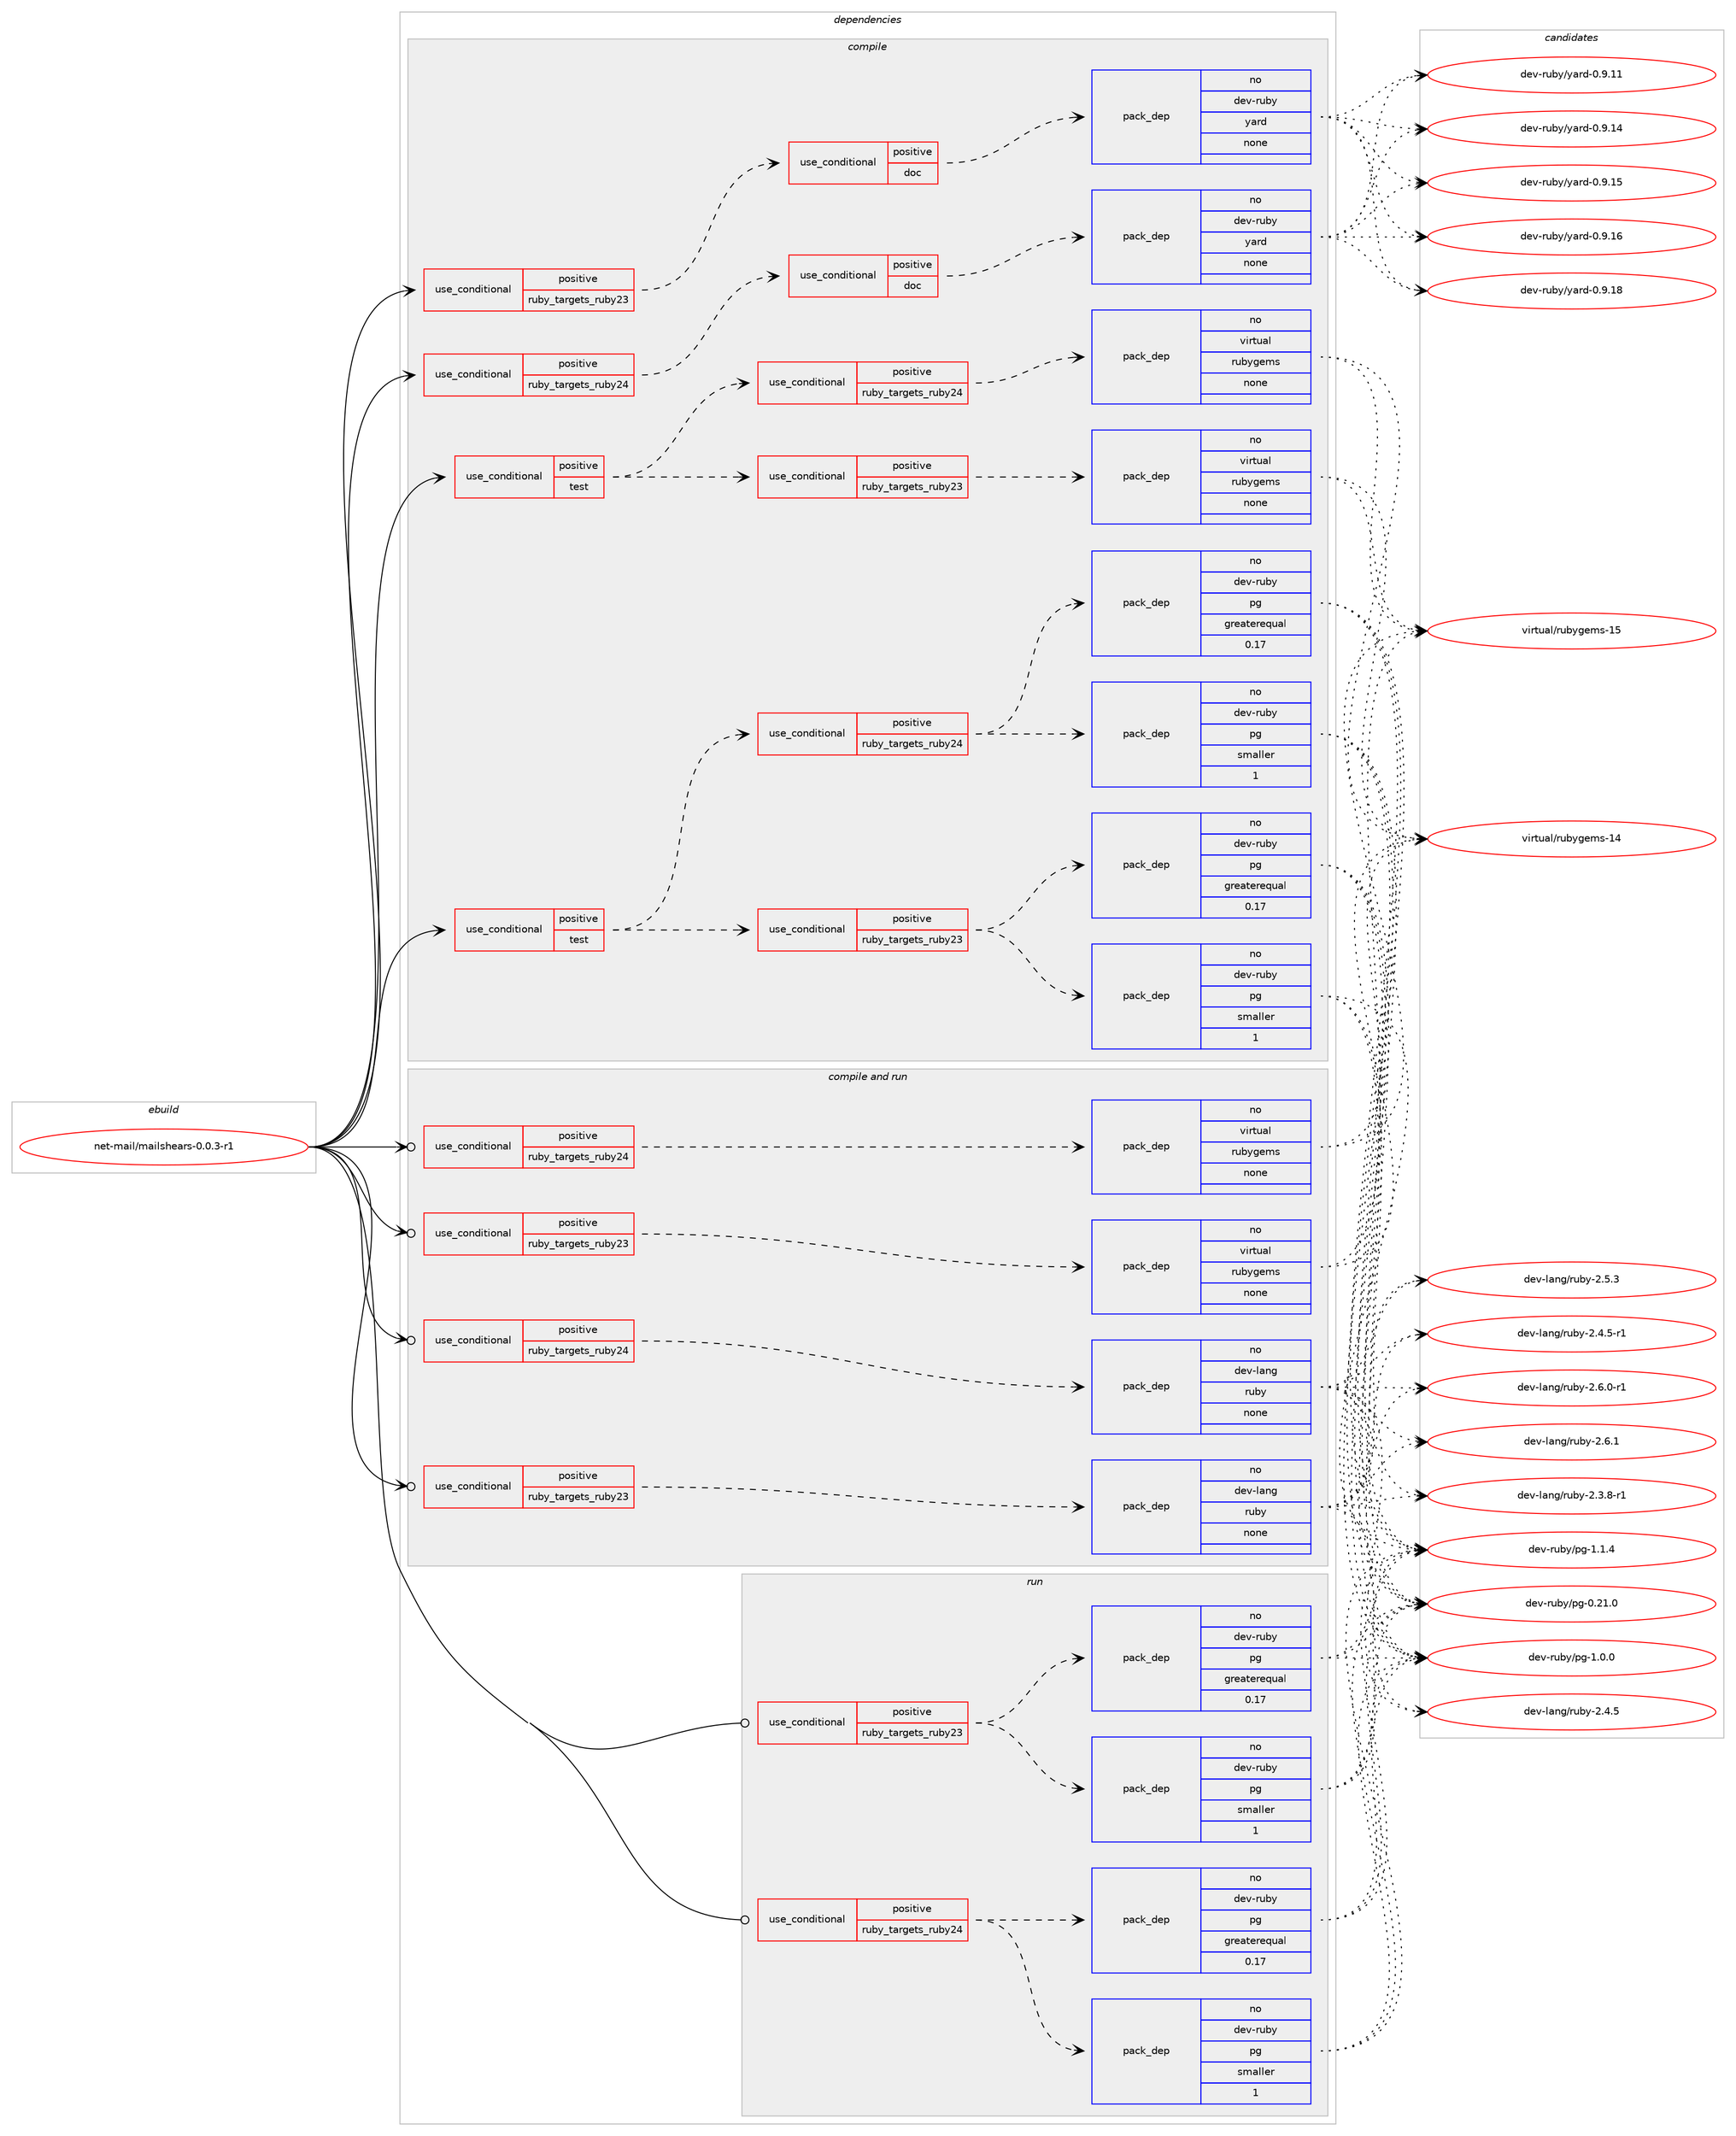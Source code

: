 digraph prolog {

# *************
# Graph options
# *************

newrank=true;
concentrate=true;
compound=true;
graph [rankdir=LR,fontname=Helvetica,fontsize=10,ranksep=1.5];#, ranksep=2.5, nodesep=0.2];
edge  [arrowhead=vee];
node  [fontname=Helvetica,fontsize=10];

# **********
# The ebuild
# **********

subgraph cluster_leftcol {
color=gray;
rank=same;
label=<<i>ebuild</i>>;
id [label="net-mail/mailshears-0.0.3-r1", color=red, width=4, href="../net-mail/mailshears-0.0.3-r1.svg"];
}

# ****************
# The dependencies
# ****************

subgraph cluster_midcol {
color=gray;
label=<<i>dependencies</i>>;
subgraph cluster_compile {
fillcolor="#eeeeee";
style=filled;
label=<<i>compile</i>>;
subgraph cond447453 {
dependency1664364 [label=<<TABLE BORDER="0" CELLBORDER="1" CELLSPACING="0" CELLPADDING="4"><TR><TD ROWSPAN="3" CELLPADDING="10">use_conditional</TD></TR><TR><TD>positive</TD></TR><TR><TD>ruby_targets_ruby23</TD></TR></TABLE>>, shape=none, color=red];
subgraph cond447454 {
dependency1664365 [label=<<TABLE BORDER="0" CELLBORDER="1" CELLSPACING="0" CELLPADDING="4"><TR><TD ROWSPAN="3" CELLPADDING="10">use_conditional</TD></TR><TR><TD>positive</TD></TR><TR><TD>doc</TD></TR></TABLE>>, shape=none, color=red];
subgraph pack1189855 {
dependency1664366 [label=<<TABLE BORDER="0" CELLBORDER="1" CELLSPACING="0" CELLPADDING="4" WIDTH="220"><TR><TD ROWSPAN="6" CELLPADDING="30">pack_dep</TD></TR><TR><TD WIDTH="110">no</TD></TR><TR><TD>dev-ruby</TD></TR><TR><TD>yard</TD></TR><TR><TD>none</TD></TR><TR><TD></TD></TR></TABLE>>, shape=none, color=blue];
}
dependency1664365:e -> dependency1664366:w [weight=20,style="dashed",arrowhead="vee"];
}
dependency1664364:e -> dependency1664365:w [weight=20,style="dashed",arrowhead="vee"];
}
id:e -> dependency1664364:w [weight=20,style="solid",arrowhead="vee"];
subgraph cond447455 {
dependency1664367 [label=<<TABLE BORDER="0" CELLBORDER="1" CELLSPACING="0" CELLPADDING="4"><TR><TD ROWSPAN="3" CELLPADDING="10">use_conditional</TD></TR><TR><TD>positive</TD></TR><TR><TD>ruby_targets_ruby24</TD></TR></TABLE>>, shape=none, color=red];
subgraph cond447456 {
dependency1664368 [label=<<TABLE BORDER="0" CELLBORDER="1" CELLSPACING="0" CELLPADDING="4"><TR><TD ROWSPAN="3" CELLPADDING="10">use_conditional</TD></TR><TR><TD>positive</TD></TR><TR><TD>doc</TD></TR></TABLE>>, shape=none, color=red];
subgraph pack1189856 {
dependency1664369 [label=<<TABLE BORDER="0" CELLBORDER="1" CELLSPACING="0" CELLPADDING="4" WIDTH="220"><TR><TD ROWSPAN="6" CELLPADDING="30">pack_dep</TD></TR><TR><TD WIDTH="110">no</TD></TR><TR><TD>dev-ruby</TD></TR><TR><TD>yard</TD></TR><TR><TD>none</TD></TR><TR><TD></TD></TR></TABLE>>, shape=none, color=blue];
}
dependency1664368:e -> dependency1664369:w [weight=20,style="dashed",arrowhead="vee"];
}
dependency1664367:e -> dependency1664368:w [weight=20,style="dashed",arrowhead="vee"];
}
id:e -> dependency1664367:w [weight=20,style="solid",arrowhead="vee"];
subgraph cond447457 {
dependency1664370 [label=<<TABLE BORDER="0" CELLBORDER="1" CELLSPACING="0" CELLPADDING="4"><TR><TD ROWSPAN="3" CELLPADDING="10">use_conditional</TD></TR><TR><TD>positive</TD></TR><TR><TD>test</TD></TR></TABLE>>, shape=none, color=red];
subgraph cond447458 {
dependency1664371 [label=<<TABLE BORDER="0" CELLBORDER="1" CELLSPACING="0" CELLPADDING="4"><TR><TD ROWSPAN="3" CELLPADDING="10">use_conditional</TD></TR><TR><TD>positive</TD></TR><TR><TD>ruby_targets_ruby23</TD></TR></TABLE>>, shape=none, color=red];
subgraph pack1189857 {
dependency1664372 [label=<<TABLE BORDER="0" CELLBORDER="1" CELLSPACING="0" CELLPADDING="4" WIDTH="220"><TR><TD ROWSPAN="6" CELLPADDING="30">pack_dep</TD></TR><TR><TD WIDTH="110">no</TD></TR><TR><TD>dev-ruby</TD></TR><TR><TD>pg</TD></TR><TR><TD>greaterequal</TD></TR><TR><TD>0.17</TD></TR></TABLE>>, shape=none, color=blue];
}
dependency1664371:e -> dependency1664372:w [weight=20,style="dashed",arrowhead="vee"];
subgraph pack1189858 {
dependency1664373 [label=<<TABLE BORDER="0" CELLBORDER="1" CELLSPACING="0" CELLPADDING="4" WIDTH="220"><TR><TD ROWSPAN="6" CELLPADDING="30">pack_dep</TD></TR><TR><TD WIDTH="110">no</TD></TR><TR><TD>dev-ruby</TD></TR><TR><TD>pg</TD></TR><TR><TD>smaller</TD></TR><TR><TD>1</TD></TR></TABLE>>, shape=none, color=blue];
}
dependency1664371:e -> dependency1664373:w [weight=20,style="dashed",arrowhead="vee"];
}
dependency1664370:e -> dependency1664371:w [weight=20,style="dashed",arrowhead="vee"];
subgraph cond447459 {
dependency1664374 [label=<<TABLE BORDER="0" CELLBORDER="1" CELLSPACING="0" CELLPADDING="4"><TR><TD ROWSPAN="3" CELLPADDING="10">use_conditional</TD></TR><TR><TD>positive</TD></TR><TR><TD>ruby_targets_ruby24</TD></TR></TABLE>>, shape=none, color=red];
subgraph pack1189859 {
dependency1664375 [label=<<TABLE BORDER="0" CELLBORDER="1" CELLSPACING="0" CELLPADDING="4" WIDTH="220"><TR><TD ROWSPAN="6" CELLPADDING="30">pack_dep</TD></TR><TR><TD WIDTH="110">no</TD></TR><TR><TD>dev-ruby</TD></TR><TR><TD>pg</TD></TR><TR><TD>greaterequal</TD></TR><TR><TD>0.17</TD></TR></TABLE>>, shape=none, color=blue];
}
dependency1664374:e -> dependency1664375:w [weight=20,style="dashed",arrowhead="vee"];
subgraph pack1189860 {
dependency1664376 [label=<<TABLE BORDER="0" CELLBORDER="1" CELLSPACING="0" CELLPADDING="4" WIDTH="220"><TR><TD ROWSPAN="6" CELLPADDING="30">pack_dep</TD></TR><TR><TD WIDTH="110">no</TD></TR><TR><TD>dev-ruby</TD></TR><TR><TD>pg</TD></TR><TR><TD>smaller</TD></TR><TR><TD>1</TD></TR></TABLE>>, shape=none, color=blue];
}
dependency1664374:e -> dependency1664376:w [weight=20,style="dashed",arrowhead="vee"];
}
dependency1664370:e -> dependency1664374:w [weight=20,style="dashed",arrowhead="vee"];
}
id:e -> dependency1664370:w [weight=20,style="solid",arrowhead="vee"];
subgraph cond447460 {
dependency1664377 [label=<<TABLE BORDER="0" CELLBORDER="1" CELLSPACING="0" CELLPADDING="4"><TR><TD ROWSPAN="3" CELLPADDING="10">use_conditional</TD></TR><TR><TD>positive</TD></TR><TR><TD>test</TD></TR></TABLE>>, shape=none, color=red];
subgraph cond447461 {
dependency1664378 [label=<<TABLE BORDER="0" CELLBORDER="1" CELLSPACING="0" CELLPADDING="4"><TR><TD ROWSPAN="3" CELLPADDING="10">use_conditional</TD></TR><TR><TD>positive</TD></TR><TR><TD>ruby_targets_ruby23</TD></TR></TABLE>>, shape=none, color=red];
subgraph pack1189861 {
dependency1664379 [label=<<TABLE BORDER="0" CELLBORDER="1" CELLSPACING="0" CELLPADDING="4" WIDTH="220"><TR><TD ROWSPAN="6" CELLPADDING="30">pack_dep</TD></TR><TR><TD WIDTH="110">no</TD></TR><TR><TD>virtual</TD></TR><TR><TD>rubygems</TD></TR><TR><TD>none</TD></TR><TR><TD></TD></TR></TABLE>>, shape=none, color=blue];
}
dependency1664378:e -> dependency1664379:w [weight=20,style="dashed",arrowhead="vee"];
}
dependency1664377:e -> dependency1664378:w [weight=20,style="dashed",arrowhead="vee"];
subgraph cond447462 {
dependency1664380 [label=<<TABLE BORDER="0" CELLBORDER="1" CELLSPACING="0" CELLPADDING="4"><TR><TD ROWSPAN="3" CELLPADDING="10">use_conditional</TD></TR><TR><TD>positive</TD></TR><TR><TD>ruby_targets_ruby24</TD></TR></TABLE>>, shape=none, color=red];
subgraph pack1189862 {
dependency1664381 [label=<<TABLE BORDER="0" CELLBORDER="1" CELLSPACING="0" CELLPADDING="4" WIDTH="220"><TR><TD ROWSPAN="6" CELLPADDING="30">pack_dep</TD></TR><TR><TD WIDTH="110">no</TD></TR><TR><TD>virtual</TD></TR><TR><TD>rubygems</TD></TR><TR><TD>none</TD></TR><TR><TD></TD></TR></TABLE>>, shape=none, color=blue];
}
dependency1664380:e -> dependency1664381:w [weight=20,style="dashed",arrowhead="vee"];
}
dependency1664377:e -> dependency1664380:w [weight=20,style="dashed",arrowhead="vee"];
}
id:e -> dependency1664377:w [weight=20,style="solid",arrowhead="vee"];
}
subgraph cluster_compileandrun {
fillcolor="#eeeeee";
style=filled;
label=<<i>compile and run</i>>;
subgraph cond447463 {
dependency1664382 [label=<<TABLE BORDER="0" CELLBORDER="1" CELLSPACING="0" CELLPADDING="4"><TR><TD ROWSPAN="3" CELLPADDING="10">use_conditional</TD></TR><TR><TD>positive</TD></TR><TR><TD>ruby_targets_ruby23</TD></TR></TABLE>>, shape=none, color=red];
subgraph pack1189863 {
dependency1664383 [label=<<TABLE BORDER="0" CELLBORDER="1" CELLSPACING="0" CELLPADDING="4" WIDTH="220"><TR><TD ROWSPAN="6" CELLPADDING="30">pack_dep</TD></TR><TR><TD WIDTH="110">no</TD></TR><TR><TD>dev-lang</TD></TR><TR><TD>ruby</TD></TR><TR><TD>none</TD></TR><TR><TD></TD></TR></TABLE>>, shape=none, color=blue];
}
dependency1664382:e -> dependency1664383:w [weight=20,style="dashed",arrowhead="vee"];
}
id:e -> dependency1664382:w [weight=20,style="solid",arrowhead="odotvee"];
subgraph cond447464 {
dependency1664384 [label=<<TABLE BORDER="0" CELLBORDER="1" CELLSPACING="0" CELLPADDING="4"><TR><TD ROWSPAN="3" CELLPADDING="10">use_conditional</TD></TR><TR><TD>positive</TD></TR><TR><TD>ruby_targets_ruby23</TD></TR></TABLE>>, shape=none, color=red];
subgraph pack1189864 {
dependency1664385 [label=<<TABLE BORDER="0" CELLBORDER="1" CELLSPACING="0" CELLPADDING="4" WIDTH="220"><TR><TD ROWSPAN="6" CELLPADDING="30">pack_dep</TD></TR><TR><TD WIDTH="110">no</TD></TR><TR><TD>virtual</TD></TR><TR><TD>rubygems</TD></TR><TR><TD>none</TD></TR><TR><TD></TD></TR></TABLE>>, shape=none, color=blue];
}
dependency1664384:e -> dependency1664385:w [weight=20,style="dashed",arrowhead="vee"];
}
id:e -> dependency1664384:w [weight=20,style="solid",arrowhead="odotvee"];
subgraph cond447465 {
dependency1664386 [label=<<TABLE BORDER="0" CELLBORDER="1" CELLSPACING="0" CELLPADDING="4"><TR><TD ROWSPAN="3" CELLPADDING="10">use_conditional</TD></TR><TR><TD>positive</TD></TR><TR><TD>ruby_targets_ruby24</TD></TR></TABLE>>, shape=none, color=red];
subgraph pack1189865 {
dependency1664387 [label=<<TABLE BORDER="0" CELLBORDER="1" CELLSPACING="0" CELLPADDING="4" WIDTH="220"><TR><TD ROWSPAN="6" CELLPADDING="30">pack_dep</TD></TR><TR><TD WIDTH="110">no</TD></TR><TR><TD>dev-lang</TD></TR><TR><TD>ruby</TD></TR><TR><TD>none</TD></TR><TR><TD></TD></TR></TABLE>>, shape=none, color=blue];
}
dependency1664386:e -> dependency1664387:w [weight=20,style="dashed",arrowhead="vee"];
}
id:e -> dependency1664386:w [weight=20,style="solid",arrowhead="odotvee"];
subgraph cond447466 {
dependency1664388 [label=<<TABLE BORDER="0" CELLBORDER="1" CELLSPACING="0" CELLPADDING="4"><TR><TD ROWSPAN="3" CELLPADDING="10">use_conditional</TD></TR><TR><TD>positive</TD></TR><TR><TD>ruby_targets_ruby24</TD></TR></TABLE>>, shape=none, color=red];
subgraph pack1189866 {
dependency1664389 [label=<<TABLE BORDER="0" CELLBORDER="1" CELLSPACING="0" CELLPADDING="4" WIDTH="220"><TR><TD ROWSPAN="6" CELLPADDING="30">pack_dep</TD></TR><TR><TD WIDTH="110">no</TD></TR><TR><TD>virtual</TD></TR><TR><TD>rubygems</TD></TR><TR><TD>none</TD></TR><TR><TD></TD></TR></TABLE>>, shape=none, color=blue];
}
dependency1664388:e -> dependency1664389:w [weight=20,style="dashed",arrowhead="vee"];
}
id:e -> dependency1664388:w [weight=20,style="solid",arrowhead="odotvee"];
}
subgraph cluster_run {
fillcolor="#eeeeee";
style=filled;
label=<<i>run</i>>;
subgraph cond447467 {
dependency1664390 [label=<<TABLE BORDER="0" CELLBORDER="1" CELLSPACING="0" CELLPADDING="4"><TR><TD ROWSPAN="3" CELLPADDING="10">use_conditional</TD></TR><TR><TD>positive</TD></TR><TR><TD>ruby_targets_ruby23</TD></TR></TABLE>>, shape=none, color=red];
subgraph pack1189867 {
dependency1664391 [label=<<TABLE BORDER="0" CELLBORDER="1" CELLSPACING="0" CELLPADDING="4" WIDTH="220"><TR><TD ROWSPAN="6" CELLPADDING="30">pack_dep</TD></TR><TR><TD WIDTH="110">no</TD></TR><TR><TD>dev-ruby</TD></TR><TR><TD>pg</TD></TR><TR><TD>greaterequal</TD></TR><TR><TD>0.17</TD></TR></TABLE>>, shape=none, color=blue];
}
dependency1664390:e -> dependency1664391:w [weight=20,style="dashed",arrowhead="vee"];
subgraph pack1189868 {
dependency1664392 [label=<<TABLE BORDER="0" CELLBORDER="1" CELLSPACING="0" CELLPADDING="4" WIDTH="220"><TR><TD ROWSPAN="6" CELLPADDING="30">pack_dep</TD></TR><TR><TD WIDTH="110">no</TD></TR><TR><TD>dev-ruby</TD></TR><TR><TD>pg</TD></TR><TR><TD>smaller</TD></TR><TR><TD>1</TD></TR></TABLE>>, shape=none, color=blue];
}
dependency1664390:e -> dependency1664392:w [weight=20,style="dashed",arrowhead="vee"];
}
id:e -> dependency1664390:w [weight=20,style="solid",arrowhead="odot"];
subgraph cond447468 {
dependency1664393 [label=<<TABLE BORDER="0" CELLBORDER="1" CELLSPACING="0" CELLPADDING="4"><TR><TD ROWSPAN="3" CELLPADDING="10">use_conditional</TD></TR><TR><TD>positive</TD></TR><TR><TD>ruby_targets_ruby24</TD></TR></TABLE>>, shape=none, color=red];
subgraph pack1189869 {
dependency1664394 [label=<<TABLE BORDER="0" CELLBORDER="1" CELLSPACING="0" CELLPADDING="4" WIDTH="220"><TR><TD ROWSPAN="6" CELLPADDING="30">pack_dep</TD></TR><TR><TD WIDTH="110">no</TD></TR><TR><TD>dev-ruby</TD></TR><TR><TD>pg</TD></TR><TR><TD>greaterequal</TD></TR><TR><TD>0.17</TD></TR></TABLE>>, shape=none, color=blue];
}
dependency1664393:e -> dependency1664394:w [weight=20,style="dashed",arrowhead="vee"];
subgraph pack1189870 {
dependency1664395 [label=<<TABLE BORDER="0" CELLBORDER="1" CELLSPACING="0" CELLPADDING="4" WIDTH="220"><TR><TD ROWSPAN="6" CELLPADDING="30">pack_dep</TD></TR><TR><TD WIDTH="110">no</TD></TR><TR><TD>dev-ruby</TD></TR><TR><TD>pg</TD></TR><TR><TD>smaller</TD></TR><TR><TD>1</TD></TR></TABLE>>, shape=none, color=blue];
}
dependency1664393:e -> dependency1664395:w [weight=20,style="dashed",arrowhead="vee"];
}
id:e -> dependency1664393:w [weight=20,style="solid",arrowhead="odot"];
}
}

# **************
# The candidates
# **************

subgraph cluster_choices {
rank=same;
color=gray;
label=<<i>candidates</i>>;

subgraph choice1189855 {
color=black;
nodesep=1;
choice1001011184511411798121471219711410045484657464949 [label="dev-ruby/yard-0.9.11", color=red, width=4,href="../dev-ruby/yard-0.9.11.svg"];
choice1001011184511411798121471219711410045484657464952 [label="dev-ruby/yard-0.9.14", color=red, width=4,href="../dev-ruby/yard-0.9.14.svg"];
choice1001011184511411798121471219711410045484657464953 [label="dev-ruby/yard-0.9.15", color=red, width=4,href="../dev-ruby/yard-0.9.15.svg"];
choice1001011184511411798121471219711410045484657464954 [label="dev-ruby/yard-0.9.16", color=red, width=4,href="../dev-ruby/yard-0.9.16.svg"];
choice1001011184511411798121471219711410045484657464956 [label="dev-ruby/yard-0.9.18", color=red, width=4,href="../dev-ruby/yard-0.9.18.svg"];
dependency1664366:e -> choice1001011184511411798121471219711410045484657464949:w [style=dotted,weight="100"];
dependency1664366:e -> choice1001011184511411798121471219711410045484657464952:w [style=dotted,weight="100"];
dependency1664366:e -> choice1001011184511411798121471219711410045484657464953:w [style=dotted,weight="100"];
dependency1664366:e -> choice1001011184511411798121471219711410045484657464954:w [style=dotted,weight="100"];
dependency1664366:e -> choice1001011184511411798121471219711410045484657464956:w [style=dotted,weight="100"];
}
subgraph choice1189856 {
color=black;
nodesep=1;
choice1001011184511411798121471219711410045484657464949 [label="dev-ruby/yard-0.9.11", color=red, width=4,href="../dev-ruby/yard-0.9.11.svg"];
choice1001011184511411798121471219711410045484657464952 [label="dev-ruby/yard-0.9.14", color=red, width=4,href="../dev-ruby/yard-0.9.14.svg"];
choice1001011184511411798121471219711410045484657464953 [label="dev-ruby/yard-0.9.15", color=red, width=4,href="../dev-ruby/yard-0.9.15.svg"];
choice1001011184511411798121471219711410045484657464954 [label="dev-ruby/yard-0.9.16", color=red, width=4,href="../dev-ruby/yard-0.9.16.svg"];
choice1001011184511411798121471219711410045484657464956 [label="dev-ruby/yard-0.9.18", color=red, width=4,href="../dev-ruby/yard-0.9.18.svg"];
dependency1664369:e -> choice1001011184511411798121471219711410045484657464949:w [style=dotted,weight="100"];
dependency1664369:e -> choice1001011184511411798121471219711410045484657464952:w [style=dotted,weight="100"];
dependency1664369:e -> choice1001011184511411798121471219711410045484657464953:w [style=dotted,weight="100"];
dependency1664369:e -> choice1001011184511411798121471219711410045484657464954:w [style=dotted,weight="100"];
dependency1664369:e -> choice1001011184511411798121471219711410045484657464956:w [style=dotted,weight="100"];
}
subgraph choice1189857 {
color=black;
nodesep=1;
choice10010111845114117981214711210345484650494648 [label="dev-ruby/pg-0.21.0", color=red, width=4,href="../dev-ruby/pg-0.21.0.svg"];
choice100101118451141179812147112103454946484648 [label="dev-ruby/pg-1.0.0", color=red, width=4,href="../dev-ruby/pg-1.0.0.svg"];
choice100101118451141179812147112103454946494652 [label="dev-ruby/pg-1.1.4", color=red, width=4,href="../dev-ruby/pg-1.1.4.svg"];
dependency1664372:e -> choice10010111845114117981214711210345484650494648:w [style=dotted,weight="100"];
dependency1664372:e -> choice100101118451141179812147112103454946484648:w [style=dotted,weight="100"];
dependency1664372:e -> choice100101118451141179812147112103454946494652:w [style=dotted,weight="100"];
}
subgraph choice1189858 {
color=black;
nodesep=1;
choice10010111845114117981214711210345484650494648 [label="dev-ruby/pg-0.21.0", color=red, width=4,href="../dev-ruby/pg-0.21.0.svg"];
choice100101118451141179812147112103454946484648 [label="dev-ruby/pg-1.0.0", color=red, width=4,href="../dev-ruby/pg-1.0.0.svg"];
choice100101118451141179812147112103454946494652 [label="dev-ruby/pg-1.1.4", color=red, width=4,href="../dev-ruby/pg-1.1.4.svg"];
dependency1664373:e -> choice10010111845114117981214711210345484650494648:w [style=dotted,weight="100"];
dependency1664373:e -> choice100101118451141179812147112103454946484648:w [style=dotted,weight="100"];
dependency1664373:e -> choice100101118451141179812147112103454946494652:w [style=dotted,weight="100"];
}
subgraph choice1189859 {
color=black;
nodesep=1;
choice10010111845114117981214711210345484650494648 [label="dev-ruby/pg-0.21.0", color=red, width=4,href="../dev-ruby/pg-0.21.0.svg"];
choice100101118451141179812147112103454946484648 [label="dev-ruby/pg-1.0.0", color=red, width=4,href="../dev-ruby/pg-1.0.0.svg"];
choice100101118451141179812147112103454946494652 [label="dev-ruby/pg-1.1.4", color=red, width=4,href="../dev-ruby/pg-1.1.4.svg"];
dependency1664375:e -> choice10010111845114117981214711210345484650494648:w [style=dotted,weight="100"];
dependency1664375:e -> choice100101118451141179812147112103454946484648:w [style=dotted,weight="100"];
dependency1664375:e -> choice100101118451141179812147112103454946494652:w [style=dotted,weight="100"];
}
subgraph choice1189860 {
color=black;
nodesep=1;
choice10010111845114117981214711210345484650494648 [label="dev-ruby/pg-0.21.0", color=red, width=4,href="../dev-ruby/pg-0.21.0.svg"];
choice100101118451141179812147112103454946484648 [label="dev-ruby/pg-1.0.0", color=red, width=4,href="../dev-ruby/pg-1.0.0.svg"];
choice100101118451141179812147112103454946494652 [label="dev-ruby/pg-1.1.4", color=red, width=4,href="../dev-ruby/pg-1.1.4.svg"];
dependency1664376:e -> choice10010111845114117981214711210345484650494648:w [style=dotted,weight="100"];
dependency1664376:e -> choice100101118451141179812147112103454946484648:w [style=dotted,weight="100"];
dependency1664376:e -> choice100101118451141179812147112103454946494652:w [style=dotted,weight="100"];
}
subgraph choice1189861 {
color=black;
nodesep=1;
choice118105114116117971084711411798121103101109115454952 [label="virtual/rubygems-14", color=red, width=4,href="../virtual/rubygems-14.svg"];
choice118105114116117971084711411798121103101109115454953 [label="virtual/rubygems-15", color=red, width=4,href="../virtual/rubygems-15.svg"];
dependency1664379:e -> choice118105114116117971084711411798121103101109115454952:w [style=dotted,weight="100"];
dependency1664379:e -> choice118105114116117971084711411798121103101109115454953:w [style=dotted,weight="100"];
}
subgraph choice1189862 {
color=black;
nodesep=1;
choice118105114116117971084711411798121103101109115454952 [label="virtual/rubygems-14", color=red, width=4,href="../virtual/rubygems-14.svg"];
choice118105114116117971084711411798121103101109115454953 [label="virtual/rubygems-15", color=red, width=4,href="../virtual/rubygems-15.svg"];
dependency1664381:e -> choice118105114116117971084711411798121103101109115454952:w [style=dotted,weight="100"];
dependency1664381:e -> choice118105114116117971084711411798121103101109115454953:w [style=dotted,weight="100"];
}
subgraph choice1189863 {
color=black;
nodesep=1;
choice100101118451089711010347114117981214550465146564511449 [label="dev-lang/ruby-2.3.8-r1", color=red, width=4,href="../dev-lang/ruby-2.3.8-r1.svg"];
choice10010111845108971101034711411798121455046524653 [label="dev-lang/ruby-2.4.5", color=red, width=4,href="../dev-lang/ruby-2.4.5.svg"];
choice100101118451089711010347114117981214550465246534511449 [label="dev-lang/ruby-2.4.5-r1", color=red, width=4,href="../dev-lang/ruby-2.4.5-r1.svg"];
choice10010111845108971101034711411798121455046534651 [label="dev-lang/ruby-2.5.3", color=red, width=4,href="../dev-lang/ruby-2.5.3.svg"];
choice100101118451089711010347114117981214550465446484511449 [label="dev-lang/ruby-2.6.0-r1", color=red, width=4,href="../dev-lang/ruby-2.6.0-r1.svg"];
choice10010111845108971101034711411798121455046544649 [label="dev-lang/ruby-2.6.1", color=red, width=4,href="../dev-lang/ruby-2.6.1.svg"];
dependency1664383:e -> choice100101118451089711010347114117981214550465146564511449:w [style=dotted,weight="100"];
dependency1664383:e -> choice10010111845108971101034711411798121455046524653:w [style=dotted,weight="100"];
dependency1664383:e -> choice100101118451089711010347114117981214550465246534511449:w [style=dotted,weight="100"];
dependency1664383:e -> choice10010111845108971101034711411798121455046534651:w [style=dotted,weight="100"];
dependency1664383:e -> choice100101118451089711010347114117981214550465446484511449:w [style=dotted,weight="100"];
dependency1664383:e -> choice10010111845108971101034711411798121455046544649:w [style=dotted,weight="100"];
}
subgraph choice1189864 {
color=black;
nodesep=1;
choice118105114116117971084711411798121103101109115454952 [label="virtual/rubygems-14", color=red, width=4,href="../virtual/rubygems-14.svg"];
choice118105114116117971084711411798121103101109115454953 [label="virtual/rubygems-15", color=red, width=4,href="../virtual/rubygems-15.svg"];
dependency1664385:e -> choice118105114116117971084711411798121103101109115454952:w [style=dotted,weight="100"];
dependency1664385:e -> choice118105114116117971084711411798121103101109115454953:w [style=dotted,weight="100"];
}
subgraph choice1189865 {
color=black;
nodesep=1;
choice100101118451089711010347114117981214550465146564511449 [label="dev-lang/ruby-2.3.8-r1", color=red, width=4,href="../dev-lang/ruby-2.3.8-r1.svg"];
choice10010111845108971101034711411798121455046524653 [label="dev-lang/ruby-2.4.5", color=red, width=4,href="../dev-lang/ruby-2.4.5.svg"];
choice100101118451089711010347114117981214550465246534511449 [label="dev-lang/ruby-2.4.5-r1", color=red, width=4,href="../dev-lang/ruby-2.4.5-r1.svg"];
choice10010111845108971101034711411798121455046534651 [label="dev-lang/ruby-2.5.3", color=red, width=4,href="../dev-lang/ruby-2.5.3.svg"];
choice100101118451089711010347114117981214550465446484511449 [label="dev-lang/ruby-2.6.0-r1", color=red, width=4,href="../dev-lang/ruby-2.6.0-r1.svg"];
choice10010111845108971101034711411798121455046544649 [label="dev-lang/ruby-2.6.1", color=red, width=4,href="../dev-lang/ruby-2.6.1.svg"];
dependency1664387:e -> choice100101118451089711010347114117981214550465146564511449:w [style=dotted,weight="100"];
dependency1664387:e -> choice10010111845108971101034711411798121455046524653:w [style=dotted,weight="100"];
dependency1664387:e -> choice100101118451089711010347114117981214550465246534511449:w [style=dotted,weight="100"];
dependency1664387:e -> choice10010111845108971101034711411798121455046534651:w [style=dotted,weight="100"];
dependency1664387:e -> choice100101118451089711010347114117981214550465446484511449:w [style=dotted,weight="100"];
dependency1664387:e -> choice10010111845108971101034711411798121455046544649:w [style=dotted,weight="100"];
}
subgraph choice1189866 {
color=black;
nodesep=1;
choice118105114116117971084711411798121103101109115454952 [label="virtual/rubygems-14", color=red, width=4,href="../virtual/rubygems-14.svg"];
choice118105114116117971084711411798121103101109115454953 [label="virtual/rubygems-15", color=red, width=4,href="../virtual/rubygems-15.svg"];
dependency1664389:e -> choice118105114116117971084711411798121103101109115454952:w [style=dotted,weight="100"];
dependency1664389:e -> choice118105114116117971084711411798121103101109115454953:w [style=dotted,weight="100"];
}
subgraph choice1189867 {
color=black;
nodesep=1;
choice10010111845114117981214711210345484650494648 [label="dev-ruby/pg-0.21.0", color=red, width=4,href="../dev-ruby/pg-0.21.0.svg"];
choice100101118451141179812147112103454946484648 [label="dev-ruby/pg-1.0.0", color=red, width=4,href="../dev-ruby/pg-1.0.0.svg"];
choice100101118451141179812147112103454946494652 [label="dev-ruby/pg-1.1.4", color=red, width=4,href="../dev-ruby/pg-1.1.4.svg"];
dependency1664391:e -> choice10010111845114117981214711210345484650494648:w [style=dotted,weight="100"];
dependency1664391:e -> choice100101118451141179812147112103454946484648:w [style=dotted,weight="100"];
dependency1664391:e -> choice100101118451141179812147112103454946494652:w [style=dotted,weight="100"];
}
subgraph choice1189868 {
color=black;
nodesep=1;
choice10010111845114117981214711210345484650494648 [label="dev-ruby/pg-0.21.0", color=red, width=4,href="../dev-ruby/pg-0.21.0.svg"];
choice100101118451141179812147112103454946484648 [label="dev-ruby/pg-1.0.0", color=red, width=4,href="../dev-ruby/pg-1.0.0.svg"];
choice100101118451141179812147112103454946494652 [label="dev-ruby/pg-1.1.4", color=red, width=4,href="../dev-ruby/pg-1.1.4.svg"];
dependency1664392:e -> choice10010111845114117981214711210345484650494648:w [style=dotted,weight="100"];
dependency1664392:e -> choice100101118451141179812147112103454946484648:w [style=dotted,weight="100"];
dependency1664392:e -> choice100101118451141179812147112103454946494652:w [style=dotted,weight="100"];
}
subgraph choice1189869 {
color=black;
nodesep=1;
choice10010111845114117981214711210345484650494648 [label="dev-ruby/pg-0.21.0", color=red, width=4,href="../dev-ruby/pg-0.21.0.svg"];
choice100101118451141179812147112103454946484648 [label="dev-ruby/pg-1.0.0", color=red, width=4,href="../dev-ruby/pg-1.0.0.svg"];
choice100101118451141179812147112103454946494652 [label="dev-ruby/pg-1.1.4", color=red, width=4,href="../dev-ruby/pg-1.1.4.svg"];
dependency1664394:e -> choice10010111845114117981214711210345484650494648:w [style=dotted,weight="100"];
dependency1664394:e -> choice100101118451141179812147112103454946484648:w [style=dotted,weight="100"];
dependency1664394:e -> choice100101118451141179812147112103454946494652:w [style=dotted,weight="100"];
}
subgraph choice1189870 {
color=black;
nodesep=1;
choice10010111845114117981214711210345484650494648 [label="dev-ruby/pg-0.21.0", color=red, width=4,href="../dev-ruby/pg-0.21.0.svg"];
choice100101118451141179812147112103454946484648 [label="dev-ruby/pg-1.0.0", color=red, width=4,href="../dev-ruby/pg-1.0.0.svg"];
choice100101118451141179812147112103454946494652 [label="dev-ruby/pg-1.1.4", color=red, width=4,href="../dev-ruby/pg-1.1.4.svg"];
dependency1664395:e -> choice10010111845114117981214711210345484650494648:w [style=dotted,weight="100"];
dependency1664395:e -> choice100101118451141179812147112103454946484648:w [style=dotted,weight="100"];
dependency1664395:e -> choice100101118451141179812147112103454946494652:w [style=dotted,weight="100"];
}
}

}
